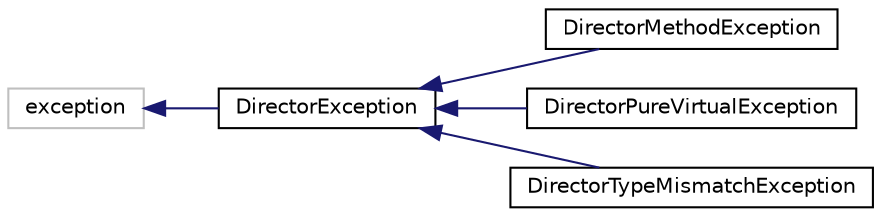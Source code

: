 digraph "Graphical Class Hierarchy"
{
 // LATEX_PDF_SIZE
  edge [fontname="Helvetica",fontsize="10",labelfontname="Helvetica",labelfontsize="10"];
  node [fontname="Helvetica",fontsize="10",shape=record];
  rankdir="LR";
  Node0 [label="exception",height=0.2,width=0.4,color="grey75", fillcolor="white", style="filled",tooltip=" "];
  Node0 -> Node1 [dir="back",color="midnightblue",fontsize="10",style="solid",fontname="Helvetica"];
  Node1 [label="DirectorException",height=0.2,width=0.4,color="black", fillcolor="white", style="filled",URL="$class_swig_1_1_director_exception.html",tooltip=" "];
  Node1 -> Node2 [dir="back",color="midnightblue",fontsize="10",style="solid",fontname="Helvetica"];
  Node2 [label="DirectorMethodException",height=0.2,width=0.4,color="black", fillcolor="white", style="filled",URL="$class_swig_1_1_director_method_exception.html",tooltip=" "];
  Node1 -> Node3 [dir="back",color="midnightblue",fontsize="10",style="solid",fontname="Helvetica"];
  Node3 [label="DirectorPureVirtualException",height=0.2,width=0.4,color="black", fillcolor="white", style="filled",URL="$class_swig_1_1_director_pure_virtual_exception.html",tooltip=" "];
  Node1 -> Node4 [dir="back",color="midnightblue",fontsize="10",style="solid",fontname="Helvetica"];
  Node4 [label="DirectorTypeMismatchException",height=0.2,width=0.4,color="black", fillcolor="white", style="filled",URL="$class_swig_1_1_director_type_mismatch_exception.html",tooltip=" "];
}
